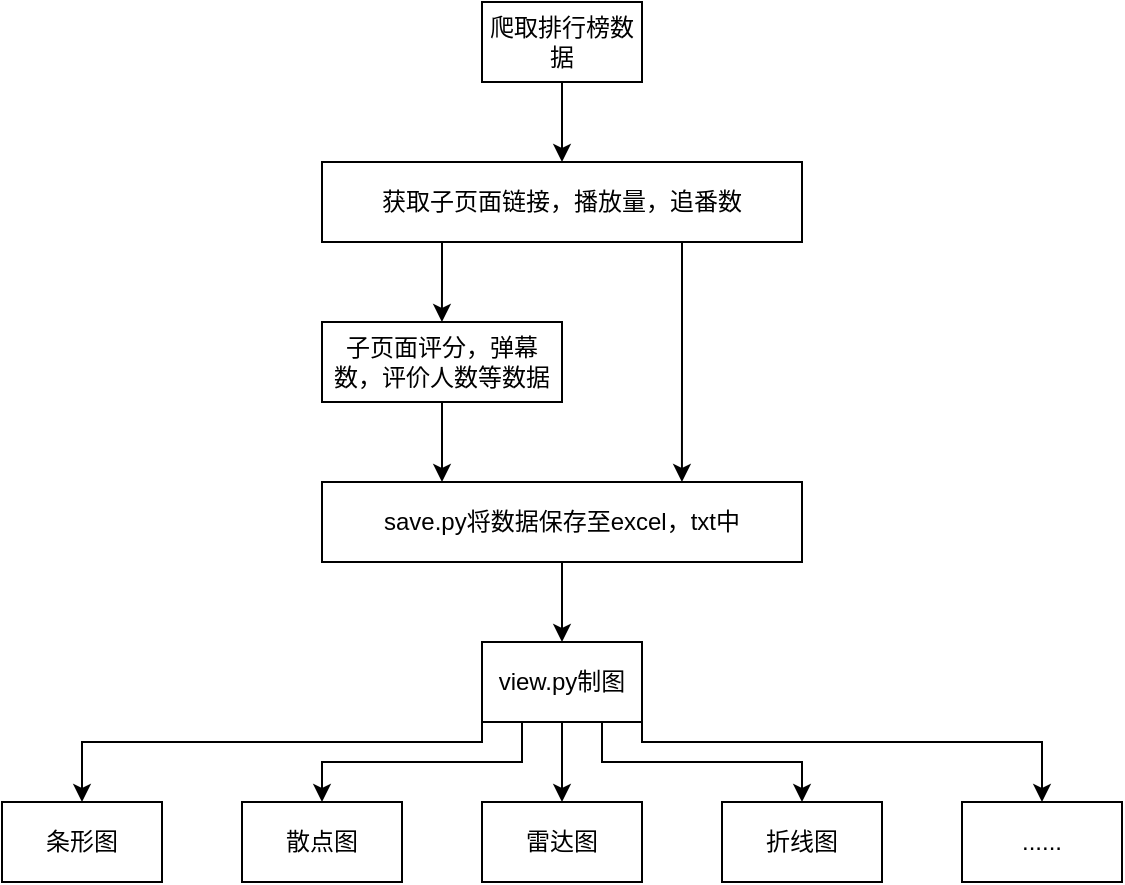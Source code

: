 <mxfile version="25.0.0">
  <diagram name="第 1 页" id="mhqEzCqRTE6dLGe7M5wo">
    <mxGraphModel dx="989" dy="566" grid="1" gridSize="10" guides="1" tooltips="1" connect="1" arrows="1" fold="1" page="1" pageScale="1" pageWidth="827" pageHeight="1169" math="0" shadow="0">
      <root>
        <mxCell id="0" />
        <mxCell id="1" parent="0" />
        <mxCell id="vxRJZL6GvWesYor5Vpkq-13" style="edgeStyle=orthogonalEdgeStyle;rounded=0;orthogonalLoop=1;jettySize=auto;html=1;entryX=0.5;entryY=0;entryDx=0;entryDy=0;" edge="1" parent="1" source="vxRJZL6GvWesYor5Vpkq-3" target="vxRJZL6GvWesYor5Vpkq-4">
          <mxGeometry relative="1" as="geometry" />
        </mxCell>
        <mxCell id="vxRJZL6GvWesYor5Vpkq-3" value="爬取排行榜数据" style="rounded=0;whiteSpace=wrap;html=1;" vertex="1" parent="1">
          <mxGeometry x="280" y="280" width="80" height="40" as="geometry" />
        </mxCell>
        <mxCell id="vxRJZL6GvWesYor5Vpkq-6" style="edgeStyle=orthogonalEdgeStyle;rounded=0;orthogonalLoop=1;jettySize=auto;html=1;exitX=0.25;exitY=1;exitDx=0;exitDy=0;" edge="1" parent="1" source="vxRJZL6GvWesYor5Vpkq-4">
          <mxGeometry relative="1" as="geometry">
            <mxPoint x="259.966" y="440.0" as="targetPoint" />
          </mxGeometry>
        </mxCell>
        <mxCell id="vxRJZL6GvWesYor5Vpkq-10" style="edgeStyle=orthogonalEdgeStyle;rounded=0;orthogonalLoop=1;jettySize=auto;html=1;exitX=0.75;exitY=1;exitDx=0;exitDy=0;" edge="1" parent="1" source="vxRJZL6GvWesYor5Vpkq-4">
          <mxGeometry relative="1" as="geometry">
            <mxPoint x="379.966" y="520" as="targetPoint" />
          </mxGeometry>
        </mxCell>
        <mxCell id="vxRJZL6GvWesYor5Vpkq-4" value="获取子页面链接，播放量，追番数" style="rounded=0;whiteSpace=wrap;html=1;" vertex="1" parent="1">
          <mxGeometry x="200" y="360" width="240" height="40" as="geometry" />
        </mxCell>
        <mxCell id="vxRJZL6GvWesYor5Vpkq-9" style="edgeStyle=orthogonalEdgeStyle;rounded=0;orthogonalLoop=1;jettySize=auto;html=1;" edge="1" parent="1" source="vxRJZL6GvWesYor5Vpkq-8">
          <mxGeometry relative="1" as="geometry">
            <mxPoint x="260" y="520" as="targetPoint" />
          </mxGeometry>
        </mxCell>
        <mxCell id="vxRJZL6GvWesYor5Vpkq-8" value="子页面评分，弹幕数，评价人数等数据" style="rounded=0;whiteSpace=wrap;html=1;" vertex="1" parent="1">
          <mxGeometry x="200" y="440" width="120" height="40" as="geometry" />
        </mxCell>
        <mxCell id="vxRJZL6GvWesYor5Vpkq-15" style="edgeStyle=orthogonalEdgeStyle;rounded=0;orthogonalLoop=1;jettySize=auto;html=1;entryX=0.5;entryY=0;entryDx=0;entryDy=0;" edge="1" parent="1" source="vxRJZL6GvWesYor5Vpkq-11" target="vxRJZL6GvWesYor5Vpkq-14">
          <mxGeometry relative="1" as="geometry" />
        </mxCell>
        <mxCell id="vxRJZL6GvWesYor5Vpkq-11" value="save.py将数据保存至excel，txt中" style="rounded=0;whiteSpace=wrap;html=1;" vertex="1" parent="1">
          <mxGeometry x="200" y="520" width="240" height="40" as="geometry" />
        </mxCell>
        <mxCell id="vxRJZL6GvWesYor5Vpkq-24" style="edgeStyle=orthogonalEdgeStyle;rounded=0;orthogonalLoop=1;jettySize=auto;html=1;entryX=0.5;entryY=0;entryDx=0;entryDy=0;" edge="1" parent="1" source="vxRJZL6GvWesYor5Vpkq-14" target="vxRJZL6GvWesYor5Vpkq-18">
          <mxGeometry relative="1" as="geometry" />
        </mxCell>
        <mxCell id="vxRJZL6GvWesYor5Vpkq-25" style="edgeStyle=orthogonalEdgeStyle;rounded=0;orthogonalLoop=1;jettySize=auto;html=1;exitX=0;exitY=1;exitDx=0;exitDy=0;entryX=0.5;entryY=0;entryDx=0;entryDy=0;" edge="1" parent="1" source="vxRJZL6GvWesYor5Vpkq-14" target="vxRJZL6GvWesYor5Vpkq-16">
          <mxGeometry relative="1" as="geometry">
            <Array as="points">
              <mxPoint x="280" y="650" />
              <mxPoint x="80" y="650" />
            </Array>
          </mxGeometry>
        </mxCell>
        <mxCell id="vxRJZL6GvWesYor5Vpkq-26" style="edgeStyle=orthogonalEdgeStyle;rounded=0;orthogonalLoop=1;jettySize=auto;html=1;exitX=0.25;exitY=1;exitDx=0;exitDy=0;entryX=0.5;entryY=0;entryDx=0;entryDy=0;" edge="1" parent="1" source="vxRJZL6GvWesYor5Vpkq-14" target="vxRJZL6GvWesYor5Vpkq-17">
          <mxGeometry relative="1" as="geometry" />
        </mxCell>
        <mxCell id="vxRJZL6GvWesYor5Vpkq-27" style="edgeStyle=orthogonalEdgeStyle;rounded=0;orthogonalLoop=1;jettySize=auto;html=1;exitX=0.75;exitY=1;exitDx=0;exitDy=0;entryX=0.5;entryY=0;entryDx=0;entryDy=0;" edge="1" parent="1" source="vxRJZL6GvWesYor5Vpkq-14" target="vxRJZL6GvWesYor5Vpkq-22">
          <mxGeometry relative="1" as="geometry" />
        </mxCell>
        <mxCell id="vxRJZL6GvWesYor5Vpkq-28" style="edgeStyle=orthogonalEdgeStyle;rounded=0;orthogonalLoop=1;jettySize=auto;html=1;exitX=1;exitY=1;exitDx=0;exitDy=0;entryX=0.5;entryY=0;entryDx=0;entryDy=0;" edge="1" parent="1" source="vxRJZL6GvWesYor5Vpkq-14" target="vxRJZL6GvWesYor5Vpkq-23">
          <mxGeometry relative="1" as="geometry">
            <Array as="points">
              <mxPoint x="360" y="650" />
              <mxPoint x="560" y="650" />
            </Array>
          </mxGeometry>
        </mxCell>
        <mxCell id="vxRJZL6GvWesYor5Vpkq-14" value="view.py制图" style="rounded=0;whiteSpace=wrap;html=1;" vertex="1" parent="1">
          <mxGeometry x="280" y="600" width="80" height="40" as="geometry" />
        </mxCell>
        <mxCell id="vxRJZL6GvWesYor5Vpkq-16" value="条形图" style="rounded=0;whiteSpace=wrap;html=1;" vertex="1" parent="1">
          <mxGeometry x="40" y="680" width="80" height="40" as="geometry" />
        </mxCell>
        <mxCell id="vxRJZL6GvWesYor5Vpkq-17" value="散点图" style="rounded=0;whiteSpace=wrap;html=1;" vertex="1" parent="1">
          <mxGeometry x="160" y="680" width="80" height="40" as="geometry" />
        </mxCell>
        <mxCell id="vxRJZL6GvWesYor5Vpkq-18" value="雷达图" style="rounded=0;whiteSpace=wrap;html=1;" vertex="1" parent="1">
          <mxGeometry x="280" y="680" width="80" height="40" as="geometry" />
        </mxCell>
        <mxCell id="vxRJZL6GvWesYor5Vpkq-22" value="折线图" style="rounded=0;whiteSpace=wrap;html=1;" vertex="1" parent="1">
          <mxGeometry x="400" y="680" width="80" height="40" as="geometry" />
        </mxCell>
        <mxCell id="vxRJZL6GvWesYor5Vpkq-23" value="......" style="rounded=0;whiteSpace=wrap;html=1;" vertex="1" parent="1">
          <mxGeometry x="520" y="680" width="80" height="40" as="geometry" />
        </mxCell>
      </root>
    </mxGraphModel>
  </diagram>
</mxfile>
